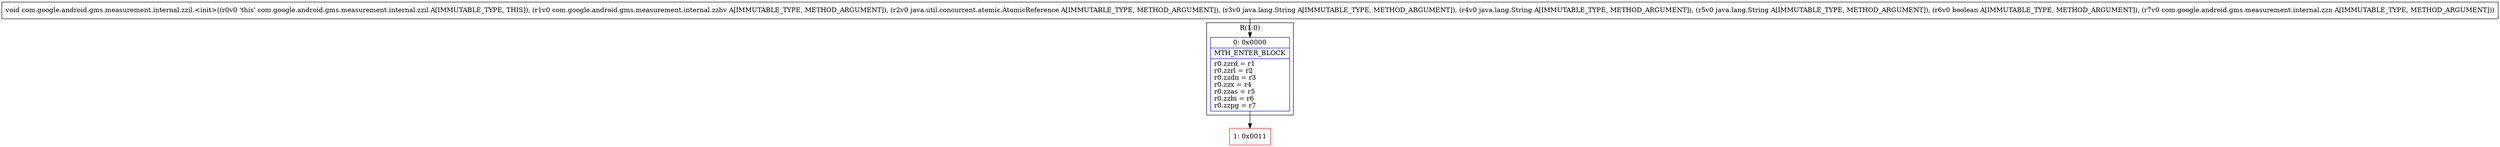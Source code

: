 digraph "CFG forcom.google.android.gms.measurement.internal.zzil.\<init\>(Lcom\/google\/android\/gms\/measurement\/internal\/zzhv;Ljava\/util\/concurrent\/atomic\/AtomicReference;Ljava\/lang\/String;Ljava\/lang\/String;Ljava\/lang\/String;ZLcom\/google\/android\/gms\/measurement\/internal\/zzn;)V" {
subgraph cluster_Region_741642480 {
label = "R(1:0)";
node [shape=record,color=blue];
Node_0 [shape=record,label="{0\:\ 0x0000|MTH_ENTER_BLOCK\l|r0.zzrd = r1\lr0.zzrl = r2\lr0.zzdn = r3\lr0.zzx = r4\lr0.zzas = r5\lr0.zzbi = r6\lr0.zzpg = r7\l}"];
}
Node_1 [shape=record,color=red,label="{1\:\ 0x0011}"];
MethodNode[shape=record,label="{void com.google.android.gms.measurement.internal.zzil.\<init\>((r0v0 'this' com.google.android.gms.measurement.internal.zzil A[IMMUTABLE_TYPE, THIS]), (r1v0 com.google.android.gms.measurement.internal.zzhv A[IMMUTABLE_TYPE, METHOD_ARGUMENT]), (r2v0 java.util.concurrent.atomic.AtomicReference A[IMMUTABLE_TYPE, METHOD_ARGUMENT]), (r3v0 java.lang.String A[IMMUTABLE_TYPE, METHOD_ARGUMENT]), (r4v0 java.lang.String A[IMMUTABLE_TYPE, METHOD_ARGUMENT]), (r5v0 java.lang.String A[IMMUTABLE_TYPE, METHOD_ARGUMENT]), (r6v0 boolean A[IMMUTABLE_TYPE, METHOD_ARGUMENT]), (r7v0 com.google.android.gms.measurement.internal.zzn A[IMMUTABLE_TYPE, METHOD_ARGUMENT])) }"];
MethodNode -> Node_0;
Node_0 -> Node_1;
}

